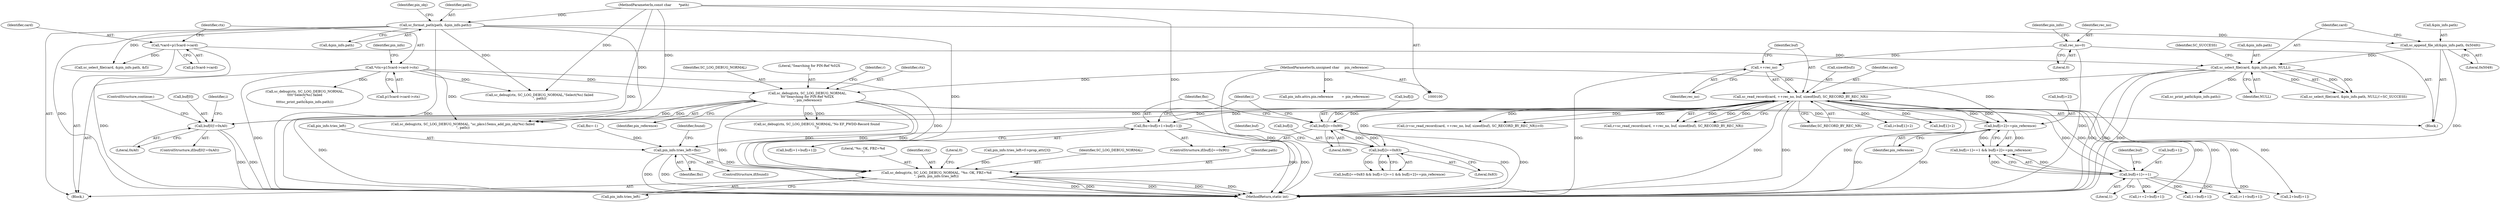 digraph "0_OpenSC_8fe377e93b4b56060e5bbfb6f3142ceaeca744fa_21@array" {
"1000412" [label="(Call,fbz=buf[i+1+buf[i+1]])"];
"1000335" [label="(Call,sc_read_record(card, ++rec_no, buf, sizeof(buf), SC_RECORD_BY_REC_NR))"];
"1000306" [label="(Call,sc_select_file(card, &pin_info.path, NULL))"];
"1000111" [label="(Call,*card=p15card->card)"];
"1000298" [label="(Call,sc_append_file_id(&pin_info.path, 0x5049))"];
"1000223" [label="(Call,sc_format_path(path, &pin_info.path))"];
"1000102" [label="(MethodParameterIn,const char       *path)"];
"1000337" [label="(Call,++rec_no)"];
"1000280" [label="(Call,rec_no=0)"];
"1000355" [label="(Call,buf[0]!=0xA0)"];
"1000397" [label="(Call,buf[i+2]==pin_reference)"];
"1000326" [label="(Call,sc_debug(ctx, SC_LOG_DEBUG_NORMAL,\n\t\t\t\"Searching for PIN-Ref %02X\n\", pin_reference))"];
"1000117" [label="(Call,*ctx=p15card->card->ctx)"];
"1000105" [label="(MethodParameterIn,unsigned char     pin_reference)"];
"1000407" [label="(Call,buf[i]==0x90)"];
"1000384" [label="(Call,buf[i]==0x83)"];
"1000390" [label="(Call,buf[i+1]==1)"];
"1000427" [label="(Call,pin_info.tries_left=fbz)"];
"1000498" [label="(Call,sc_debug(ctx, SC_LOG_DEBUG_NORMAL, \"%s: OK, FBZ=%d\n\", path, pin_info.tries_left))"];
"1000501" [label="(Literal,\"%s: OK, FBZ=%d\n\")"];
"1000384" [label="(Call,buf[i]==0x83)"];
"1000392" [label="(Identifier,buf)"];
"1000303" [label="(Literal,0x5049)"];
"1000280" [label="(Call,rec_no=0)"];
"1000498" [label="(Call,sc_debug(ctx, SC_LOG_DEBUG_NORMAL, \"%s: OK, FBZ=%d\n\", path, pin_info.tries_left))"];
"1000406" [label="(ControlStructure,if(buf[i]==0x90))"];
"1000360" [label="(ControlStructure,continue;)"];
"1000281" [label="(Identifier,rec_no)"];
"1000407" [label="(Call,buf[i]==0x90)"];
"1000391" [label="(Call,buf[i+1])"];
"1000390" [label="(Call,buf[i+1]==1)"];
"1000440" [label="(Call,sc_debug(ctx, SC_LOG_DEBUG_NORMAL,\"No EF_PWDD-Record found\n\"))"];
"1000282" [label="(Literal,0)"];
"1000312" [label="(Identifier,NULL)"];
"1000398" [label="(Call,buf[i+2])"];
"1000396" [label="(Literal,1)"];
"1000327" [label="(Identifier,ctx)"];
"1000508" [label="(MethodReturn,static int)"];
"1000356" [label="(Call,buf[0])"];
"1000118" [label="(Identifier,ctx)"];
"1000306" [label="(Call,sc_select_file(card, &pin_info.path, NULL))"];
"1000374" [label="(Call,2+buf[i+1])"];
"1000340" [label="(Call,sizeof(buf))"];
"1000373" [label="(Identifier,i)"];
"1000328" [label="(Identifier,SC_LOG_DEBUG_NORMAL)"];
"1000499" [label="(Identifier,ctx)"];
"1000339" [label="(Identifier,buf)"];
"1000418" [label="(Call,1+buf[i+1])"];
"1000367" [label="(Call,buf[1]+2)"];
"1000299" [label="(Call,&pin_info.path)"];
"1000329" [label="(Literal,\"Searching for PIN-Ref %02X\n\")"];
"1000412" [label="(Call,fbz=buf[i+1+buf[i+1]])"];
"1000363" [label="(Identifier,i)"];
"1000427" [label="(Call,pin_info.tries_left=fbz)"];
"1000350" [label="(Call,fbz=-1)"];
"1000503" [label="(Call,pin_info.tries_left)"];
"1000307" [label="(Identifier,card)"];
"1000411" [label="(Literal,0x90)"];
"1000385" [label="(Call,buf[i])"];
"1000359" [label="(Literal,0xA0)"];
"1000399" [label="(Identifier,buf)"];
"1000313" [label="(Identifier,SC_SUCCESS)"];
"1000287" [label="(Identifier,pin_info)"];
"1000332" [label="(Call,(r=sc_read_record(card, ++rec_no, buf, sizeof(buf), SC_RECORD_BY_REC_NR))>0)"];
"1000298" [label="(Call,sc_append_file_id(&pin_info.path, 0x5049))"];
"1000333" [label="(Call,r=sc_read_record(card, ++rec_no, buf, sizeof(buf), SC_RECORD_BY_REC_NR))"];
"1000231" [label="(Identifier,pin_obj)"];
"1000342" [label="(Identifier,SC_RECORD_BY_REC_NR)"];
"1000117" [label="(Call,*ctx=p15card->card->ctx)"];
"1000354" [label="(ControlStructure,if(buf[0]!=0xA0))"];
"1000119" [label="(Call,p15card->card->ctx)"];
"1000224" [label="(Identifier,path)"];
"1000403" [label="(Identifier,pin_reference)"];
"1000507" [label="(Literal,0)"];
"1000111" [label="(Call,*card=p15card->card)"];
"1000225" [label="(Call,&pin_info.path)"];
"1000413" [label="(Identifier,fbz)"];
"1000315" [label="(Call,sc_debug(ctx, SC_LOG_DEBUG_NORMAL,\n\t\t\t\t\"Select(%s) failed\n\",\n\t\t\t\tsc_print_path(&pin_info.path)))"];
"1000130" [label="(Identifier,pin_info)"];
"1000109" [label="(Block,)"];
"1000450" [label="(Call,sc_select_file(card, &pin_info.path, &f))"];
"1000338" [label="(Identifier,rec_no)"];
"1000330" [label="(Identifier,pin_reference)"];
"1000467" [label="(Call,pin_info.tries_left=f->prop_attr[3])"];
"1000112" [label="(Identifier,card)"];
"1000223" [label="(Call,sc_format_path(path, &pin_info.path))"];
"1000431" [label="(Identifier,fbz)"];
"1000460" [label="(Call,sc_debug(ctx, SC_LOG_DEBUG_NORMAL,\"Select(%s) failed\n\", path))"];
"1000388" [label="(Literal,0x83)"];
"1000491" [label="(Call,sc_debug(ctx, SC_LOG_DEBUG_NORMAL, \"sc_pkcs15emu_add_pin_obj(%s) failed\n\", path))"];
"1000397" [label="(Call,buf[i+2]==pin_reference)"];
"1000326" [label="(Call,sc_debug(ctx, SC_LOG_DEBUG_NORMAL,\n\t\t\t\"Searching for PIN-Ref %02X\n\", pin_reference))"];
"1000433" [label="(Identifier,found)"];
"1000365" [label="(Call,i<buf[1]+2)"];
"1000155" [label="(Call,pin_info.attrs.pin.reference        = pin_reference)"];
"1000425" [label="(ControlStructure,if(found))"];
"1000416" [label="(Call,i+1+buf[i+1])"];
"1000500" [label="(Identifier,SC_LOG_DEBUG_NORMAL)"];
"1000334" [label="(Identifier,r)"];
"1000383" [label="(Call,buf[i]==0x83 && buf[i+1]==1 && buf[i+2]==pin_reference)"];
"1000502" [label="(Identifier,path)"];
"1000389" [label="(Call,buf[i+1]==1 && buf[i+2]==pin_reference)"];
"1000102" [label="(MethodParameterIn,const char       *path)"];
"1000372" [label="(Call,i+=2+buf[i+1])"];
"1000305" [label="(Call,sc_select_file(card, &pin_info.path, NULL)!=SC_SUCCESS)"];
"1000113" [label="(Call,p15card->card)"];
"1000428" [label="(Call,pin_info.tries_left)"];
"1000408" [label="(Call,buf[i])"];
"1000308" [label="(Call,&pin_info.path)"];
"1000335" [label="(Call,sc_read_record(card, ++rec_no, buf, sizeof(buf), SC_RECORD_BY_REC_NR))"];
"1000337" [label="(Call,++rec_no)"];
"1000355" [label="(Call,buf[0]!=0xA0)"];
"1000105" [label="(MethodParameterIn,unsigned char     pin_reference)"];
"1000414" [label="(Call,buf[i+1+buf[i+1]])"];
"1000319" [label="(Call,sc_print_path(&pin_info.path))"];
"1000336" [label="(Identifier,card)"];
"1000276" [label="(Block,)"];
"1000412" -> "1000406"  [label="AST: "];
"1000412" -> "1000414"  [label="CFG: "];
"1000413" -> "1000412"  [label="AST: "];
"1000414" -> "1000412"  [label="AST: "];
"1000373" -> "1000412"  [label="CFG: "];
"1000412" -> "1000508"  [label="DDG: "];
"1000412" -> "1000508"  [label="DDG: "];
"1000335" -> "1000412"  [label="DDG: "];
"1000412" -> "1000427"  [label="DDG: "];
"1000335" -> "1000333"  [label="AST: "];
"1000335" -> "1000342"  [label="CFG: "];
"1000336" -> "1000335"  [label="AST: "];
"1000337" -> "1000335"  [label="AST: "];
"1000339" -> "1000335"  [label="AST: "];
"1000340" -> "1000335"  [label="AST: "];
"1000342" -> "1000335"  [label="AST: "];
"1000333" -> "1000335"  [label="CFG: "];
"1000335" -> "1000508"  [label="DDG: "];
"1000335" -> "1000508"  [label="DDG: "];
"1000335" -> "1000508"  [label="DDG: "];
"1000335" -> "1000332"  [label="DDG: "];
"1000335" -> "1000332"  [label="DDG: "];
"1000335" -> "1000332"  [label="DDG: "];
"1000335" -> "1000333"  [label="DDG: "];
"1000335" -> "1000333"  [label="DDG: "];
"1000335" -> "1000333"  [label="DDG: "];
"1000306" -> "1000335"  [label="DDG: "];
"1000337" -> "1000335"  [label="DDG: "];
"1000355" -> "1000335"  [label="DDG: "];
"1000397" -> "1000335"  [label="DDG: "];
"1000407" -> "1000335"  [label="DDG: "];
"1000390" -> "1000335"  [label="DDG: "];
"1000335" -> "1000355"  [label="DDG: "];
"1000335" -> "1000365"  [label="DDG: "];
"1000335" -> "1000367"  [label="DDG: "];
"1000335" -> "1000372"  [label="DDG: "];
"1000335" -> "1000374"  [label="DDG: "];
"1000335" -> "1000384"  [label="DDG: "];
"1000335" -> "1000390"  [label="DDG: "];
"1000335" -> "1000397"  [label="DDG: "];
"1000335" -> "1000407"  [label="DDG: "];
"1000335" -> "1000416"  [label="DDG: "];
"1000335" -> "1000418"  [label="DDG: "];
"1000306" -> "1000305"  [label="AST: "];
"1000306" -> "1000312"  [label="CFG: "];
"1000307" -> "1000306"  [label="AST: "];
"1000308" -> "1000306"  [label="AST: "];
"1000312" -> "1000306"  [label="AST: "];
"1000313" -> "1000306"  [label="CFG: "];
"1000306" -> "1000508"  [label="DDG: "];
"1000306" -> "1000508"  [label="DDG: "];
"1000306" -> "1000508"  [label="DDG: "];
"1000306" -> "1000305"  [label="DDG: "];
"1000306" -> "1000305"  [label="DDG: "];
"1000306" -> "1000305"  [label="DDG: "];
"1000111" -> "1000306"  [label="DDG: "];
"1000298" -> "1000306"  [label="DDG: "];
"1000306" -> "1000319"  [label="DDG: "];
"1000111" -> "1000109"  [label="AST: "];
"1000111" -> "1000113"  [label="CFG: "];
"1000112" -> "1000111"  [label="AST: "];
"1000113" -> "1000111"  [label="AST: "];
"1000118" -> "1000111"  [label="CFG: "];
"1000111" -> "1000508"  [label="DDG: "];
"1000111" -> "1000450"  [label="DDG: "];
"1000298" -> "1000276"  [label="AST: "];
"1000298" -> "1000303"  [label="CFG: "];
"1000299" -> "1000298"  [label="AST: "];
"1000303" -> "1000298"  [label="AST: "];
"1000307" -> "1000298"  [label="CFG: "];
"1000298" -> "1000508"  [label="DDG: "];
"1000223" -> "1000298"  [label="DDG: "];
"1000223" -> "1000109"  [label="AST: "];
"1000223" -> "1000225"  [label="CFG: "];
"1000224" -> "1000223"  [label="AST: "];
"1000225" -> "1000223"  [label="AST: "];
"1000231" -> "1000223"  [label="CFG: "];
"1000223" -> "1000508"  [label="DDG: "];
"1000223" -> "1000508"  [label="DDG: "];
"1000102" -> "1000223"  [label="DDG: "];
"1000223" -> "1000450"  [label="DDG: "];
"1000223" -> "1000460"  [label="DDG: "];
"1000223" -> "1000491"  [label="DDG: "];
"1000223" -> "1000498"  [label="DDG: "];
"1000102" -> "1000100"  [label="AST: "];
"1000102" -> "1000508"  [label="DDG: "];
"1000102" -> "1000460"  [label="DDG: "];
"1000102" -> "1000491"  [label="DDG: "];
"1000102" -> "1000498"  [label="DDG: "];
"1000337" -> "1000338"  [label="CFG: "];
"1000338" -> "1000337"  [label="AST: "];
"1000339" -> "1000337"  [label="CFG: "];
"1000337" -> "1000508"  [label="DDG: "];
"1000280" -> "1000337"  [label="DDG: "];
"1000280" -> "1000276"  [label="AST: "];
"1000280" -> "1000282"  [label="CFG: "];
"1000281" -> "1000280"  [label="AST: "];
"1000282" -> "1000280"  [label="AST: "];
"1000287" -> "1000280"  [label="CFG: "];
"1000280" -> "1000508"  [label="DDG: "];
"1000355" -> "1000354"  [label="AST: "];
"1000355" -> "1000359"  [label="CFG: "];
"1000356" -> "1000355"  [label="AST: "];
"1000359" -> "1000355"  [label="AST: "];
"1000360" -> "1000355"  [label="CFG: "];
"1000363" -> "1000355"  [label="CFG: "];
"1000355" -> "1000508"  [label="DDG: "];
"1000355" -> "1000508"  [label="DDG: "];
"1000397" -> "1000389"  [label="AST: "];
"1000397" -> "1000403"  [label="CFG: "];
"1000398" -> "1000397"  [label="AST: "];
"1000403" -> "1000397"  [label="AST: "];
"1000389" -> "1000397"  [label="CFG: "];
"1000397" -> "1000508"  [label="DDG: "];
"1000397" -> "1000508"  [label="DDG: "];
"1000397" -> "1000389"  [label="DDG: "];
"1000397" -> "1000389"  [label="DDG: "];
"1000326" -> "1000397"  [label="DDG: "];
"1000105" -> "1000397"  [label="DDG: "];
"1000326" -> "1000276"  [label="AST: "];
"1000326" -> "1000330"  [label="CFG: "];
"1000327" -> "1000326"  [label="AST: "];
"1000328" -> "1000326"  [label="AST: "];
"1000329" -> "1000326"  [label="AST: "];
"1000330" -> "1000326"  [label="AST: "];
"1000334" -> "1000326"  [label="CFG: "];
"1000326" -> "1000508"  [label="DDG: "];
"1000326" -> "1000508"  [label="DDG: "];
"1000117" -> "1000326"  [label="DDG: "];
"1000105" -> "1000326"  [label="DDG: "];
"1000326" -> "1000440"  [label="DDG: "];
"1000326" -> "1000440"  [label="DDG: "];
"1000326" -> "1000491"  [label="DDG: "];
"1000326" -> "1000491"  [label="DDG: "];
"1000326" -> "1000498"  [label="DDG: "];
"1000326" -> "1000498"  [label="DDG: "];
"1000117" -> "1000109"  [label="AST: "];
"1000117" -> "1000119"  [label="CFG: "];
"1000118" -> "1000117"  [label="AST: "];
"1000119" -> "1000117"  [label="AST: "];
"1000130" -> "1000117"  [label="CFG: "];
"1000117" -> "1000508"  [label="DDG: "];
"1000117" -> "1000315"  [label="DDG: "];
"1000117" -> "1000460"  [label="DDG: "];
"1000117" -> "1000491"  [label="DDG: "];
"1000117" -> "1000498"  [label="DDG: "];
"1000105" -> "1000100"  [label="AST: "];
"1000105" -> "1000508"  [label="DDG: "];
"1000105" -> "1000155"  [label="DDG: "];
"1000407" -> "1000406"  [label="AST: "];
"1000407" -> "1000411"  [label="CFG: "];
"1000408" -> "1000407"  [label="AST: "];
"1000411" -> "1000407"  [label="AST: "];
"1000413" -> "1000407"  [label="CFG: "];
"1000373" -> "1000407"  [label="CFG: "];
"1000407" -> "1000508"  [label="DDG: "];
"1000407" -> "1000508"  [label="DDG: "];
"1000407" -> "1000384"  [label="DDG: "];
"1000384" -> "1000407"  [label="DDG: "];
"1000384" -> "1000383"  [label="AST: "];
"1000384" -> "1000388"  [label="CFG: "];
"1000385" -> "1000384"  [label="AST: "];
"1000388" -> "1000384"  [label="AST: "];
"1000392" -> "1000384"  [label="CFG: "];
"1000383" -> "1000384"  [label="CFG: "];
"1000384" -> "1000383"  [label="DDG: "];
"1000384" -> "1000383"  [label="DDG: "];
"1000390" -> "1000389"  [label="AST: "];
"1000390" -> "1000396"  [label="CFG: "];
"1000391" -> "1000390"  [label="AST: "];
"1000396" -> "1000390"  [label="AST: "];
"1000399" -> "1000390"  [label="CFG: "];
"1000389" -> "1000390"  [label="CFG: "];
"1000390" -> "1000372"  [label="DDG: "];
"1000390" -> "1000374"  [label="DDG: "];
"1000390" -> "1000389"  [label="DDG: "];
"1000390" -> "1000389"  [label="DDG: "];
"1000390" -> "1000416"  [label="DDG: "];
"1000390" -> "1000418"  [label="DDG: "];
"1000427" -> "1000425"  [label="AST: "];
"1000427" -> "1000431"  [label="CFG: "];
"1000428" -> "1000427"  [label="AST: "];
"1000431" -> "1000427"  [label="AST: "];
"1000433" -> "1000427"  [label="CFG: "];
"1000427" -> "1000508"  [label="DDG: "];
"1000427" -> "1000508"  [label="DDG: "];
"1000350" -> "1000427"  [label="DDG: "];
"1000427" -> "1000498"  [label="DDG: "];
"1000498" -> "1000109"  [label="AST: "];
"1000498" -> "1000503"  [label="CFG: "];
"1000499" -> "1000498"  [label="AST: "];
"1000500" -> "1000498"  [label="AST: "];
"1000501" -> "1000498"  [label="AST: "];
"1000502" -> "1000498"  [label="AST: "];
"1000503" -> "1000498"  [label="AST: "];
"1000507" -> "1000498"  [label="CFG: "];
"1000498" -> "1000508"  [label="DDG: "];
"1000498" -> "1000508"  [label="DDG: "];
"1000498" -> "1000508"  [label="DDG: "];
"1000498" -> "1000508"  [label="DDG: "];
"1000498" -> "1000508"  [label="DDG: "];
"1000467" -> "1000498"  [label="DDG: "];
}
